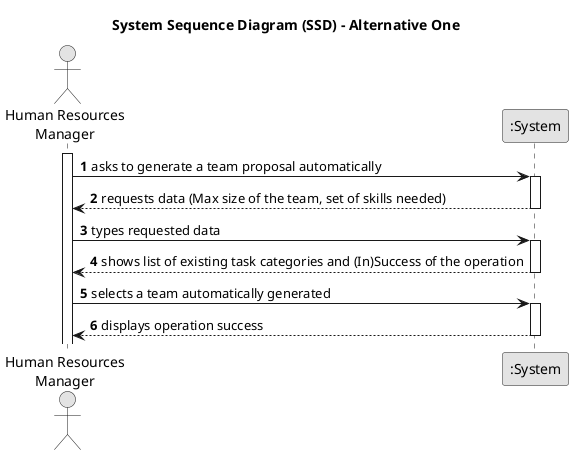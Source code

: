 @startuml
skinparam monochrome true
skinparam packageStyle rectangle
skinparam shadowing false

title System Sequence Diagram (SSD) - Alternative One

autonumber

actor "Human Resources\nManager" as Employee
participant ":System" as System

activate Employee

    Employee -> System : asks to generate a team proposal automatically
    activate System

        System --> Employee : requests data (Max size of the team, set of skills needed)
    deactivate System

    Employee -> System : types requested data
    activate System

        System --> Employee : shows list of existing task categories and (In)Success of the operation
    deactivate System

    Employee -> System : selects a team automatically generated
    activate System

        System --> Employee : displays operation success
    deactivate System

@enduml